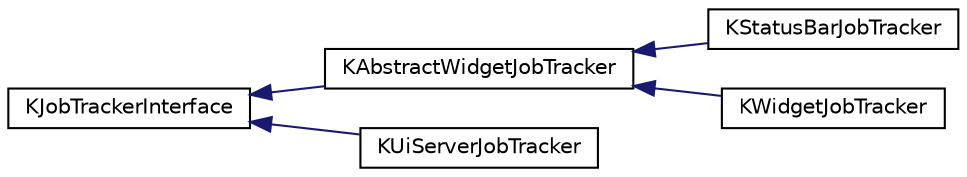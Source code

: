 digraph "Graphical Class Hierarchy"
{
  edge [fontname="Helvetica",fontsize="10",labelfontname="Helvetica",labelfontsize="10"];
  node [fontname="Helvetica",fontsize="10",shape=record];
  rankdir="LR";
  Node0 [label="KJobTrackerInterface",height=0.2,width=0.4,color="black", fillcolor="white", style="filled",URL="D:/Users/anthony/Documents/MINGW-KDE-Frameworks/frameworks/kcoreaddons-5.26.0/html/KCoreAddons.tags$classKJobTrackerInterface.html"];
  Node0 -> Node1 [dir="back",color="midnightblue",fontsize="10",style="solid",fontname="Helvetica"];
  Node1 [label="KAbstractWidgetJobTracker",height=0.2,width=0.4,color="black", fillcolor="white", style="filled",URL="$classKAbstractWidgetJobTracker.html",tooltip="The base class for widget based job trackers. "];
  Node1 -> Node2 [dir="back",color="midnightblue",fontsize="10",style="solid",fontname="Helvetica"];
  Node2 [label="KStatusBarJobTracker",height=0.2,width=0.4,color="black", fillcolor="white", style="filled",URL="$classKStatusBarJobTracker.html",tooltip="This class implements a job tracker with a widget suited for embedding in a status bar..."];
  Node1 -> Node3 [dir="back",color="midnightblue",fontsize="10",style="solid",fontname="Helvetica"];
  Node3 [label="KWidgetJobTracker",height=0.2,width=0.4,color="black", fillcolor="white", style="filled",URL="$classKWidgetJobTracker.html",tooltip="This class implements a job tracker with a widget suited for use as a progress dialog. "];
  Node0 -> Node4 [dir="back",color="midnightblue",fontsize="10",style="solid",fontname="Helvetica"];
  Node4 [label="KUiServerJobTracker",height=0.2,width=0.4,color="black", fillcolor="white", style="filled",URL="$classKUiServerJobTracker.html",tooltip="The interface to implement to track the progresses of a job. "];
}
